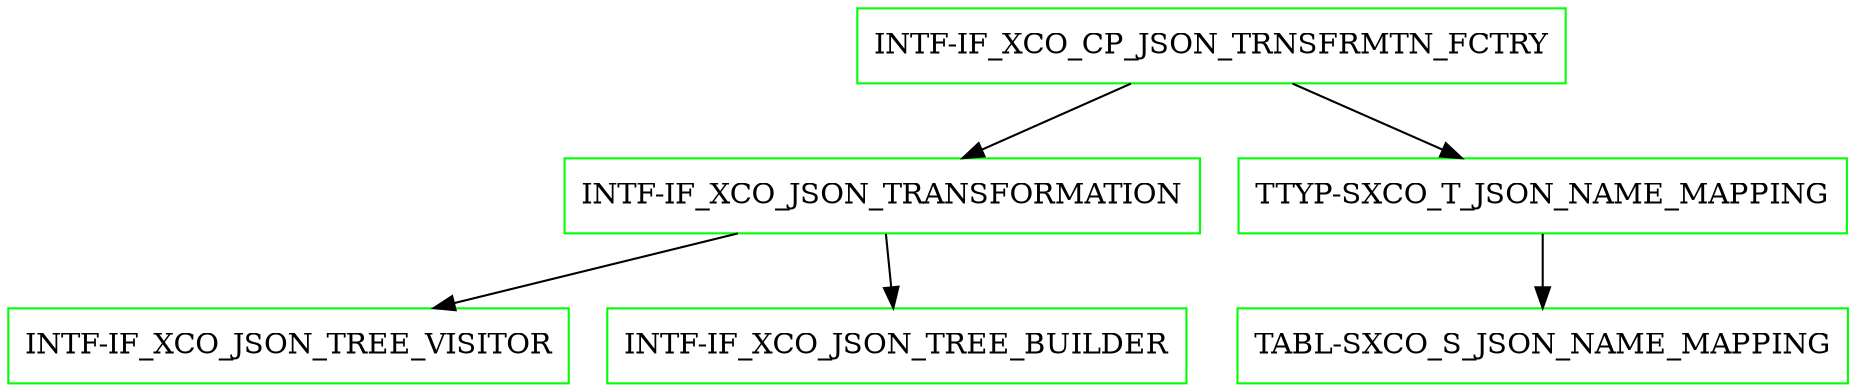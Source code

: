 digraph G {
  "INTF-IF_XCO_CP_JSON_TRNSFRMTN_FCTRY" [shape=box,color=green];
  "INTF-IF_XCO_JSON_TRANSFORMATION" [shape=box,color=green,URL="./INTF_IF_XCO_JSON_TRANSFORMATION.html"];
  "INTF-IF_XCO_JSON_TREE_VISITOR" [shape=box,color=green,URL="./INTF_IF_XCO_JSON_TREE_VISITOR.html"];
  "INTF-IF_XCO_JSON_TREE_BUILDER" [shape=box,color=green,URL="./INTF_IF_XCO_JSON_TREE_BUILDER.html"];
  "TTYP-SXCO_T_JSON_NAME_MAPPING" [shape=box,color=green,URL="./TTYP_SXCO_T_JSON_NAME_MAPPING.html"];
  "TABL-SXCO_S_JSON_NAME_MAPPING" [shape=box,color=green,URL="./TABL_SXCO_S_JSON_NAME_MAPPING.html"];
  "INTF-IF_XCO_CP_JSON_TRNSFRMTN_FCTRY" -> "TTYP-SXCO_T_JSON_NAME_MAPPING";
  "INTF-IF_XCO_CP_JSON_TRNSFRMTN_FCTRY" -> "INTF-IF_XCO_JSON_TRANSFORMATION";
  "INTF-IF_XCO_JSON_TRANSFORMATION" -> "INTF-IF_XCO_JSON_TREE_BUILDER";
  "INTF-IF_XCO_JSON_TRANSFORMATION" -> "INTF-IF_XCO_JSON_TREE_VISITOR";
  "TTYP-SXCO_T_JSON_NAME_MAPPING" -> "TABL-SXCO_S_JSON_NAME_MAPPING";
}
